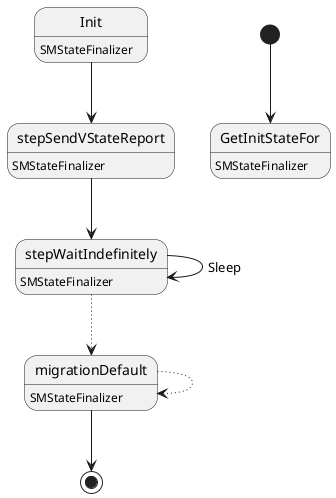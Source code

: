 @startuml
state "GetInitStateFor" as T00_S001
T00_S001 : SMStateFinalizer
[*] --> T00_S001
state "Init" as T00_S003
T00_S003 : SMStateFinalizer
T00_S003 --> T00_S004
state "migrationDefault" as T00_S002
T00_S002 : SMStateFinalizer
T00_S002 --[dotted]> T00_S002
T00_S002 -->[*]
state "stepSendVStateReport" as T00_S004
T00_S004 : SMStateFinalizer
T00_S004 --> T00_S005
state "stepWaitIndefinitely" as T00_S005
T00_S005 : SMStateFinalizer
T00_S005 --[dotted]> T00_S002
T00_S005 -> T00_S005 : Sleep
@enduml
